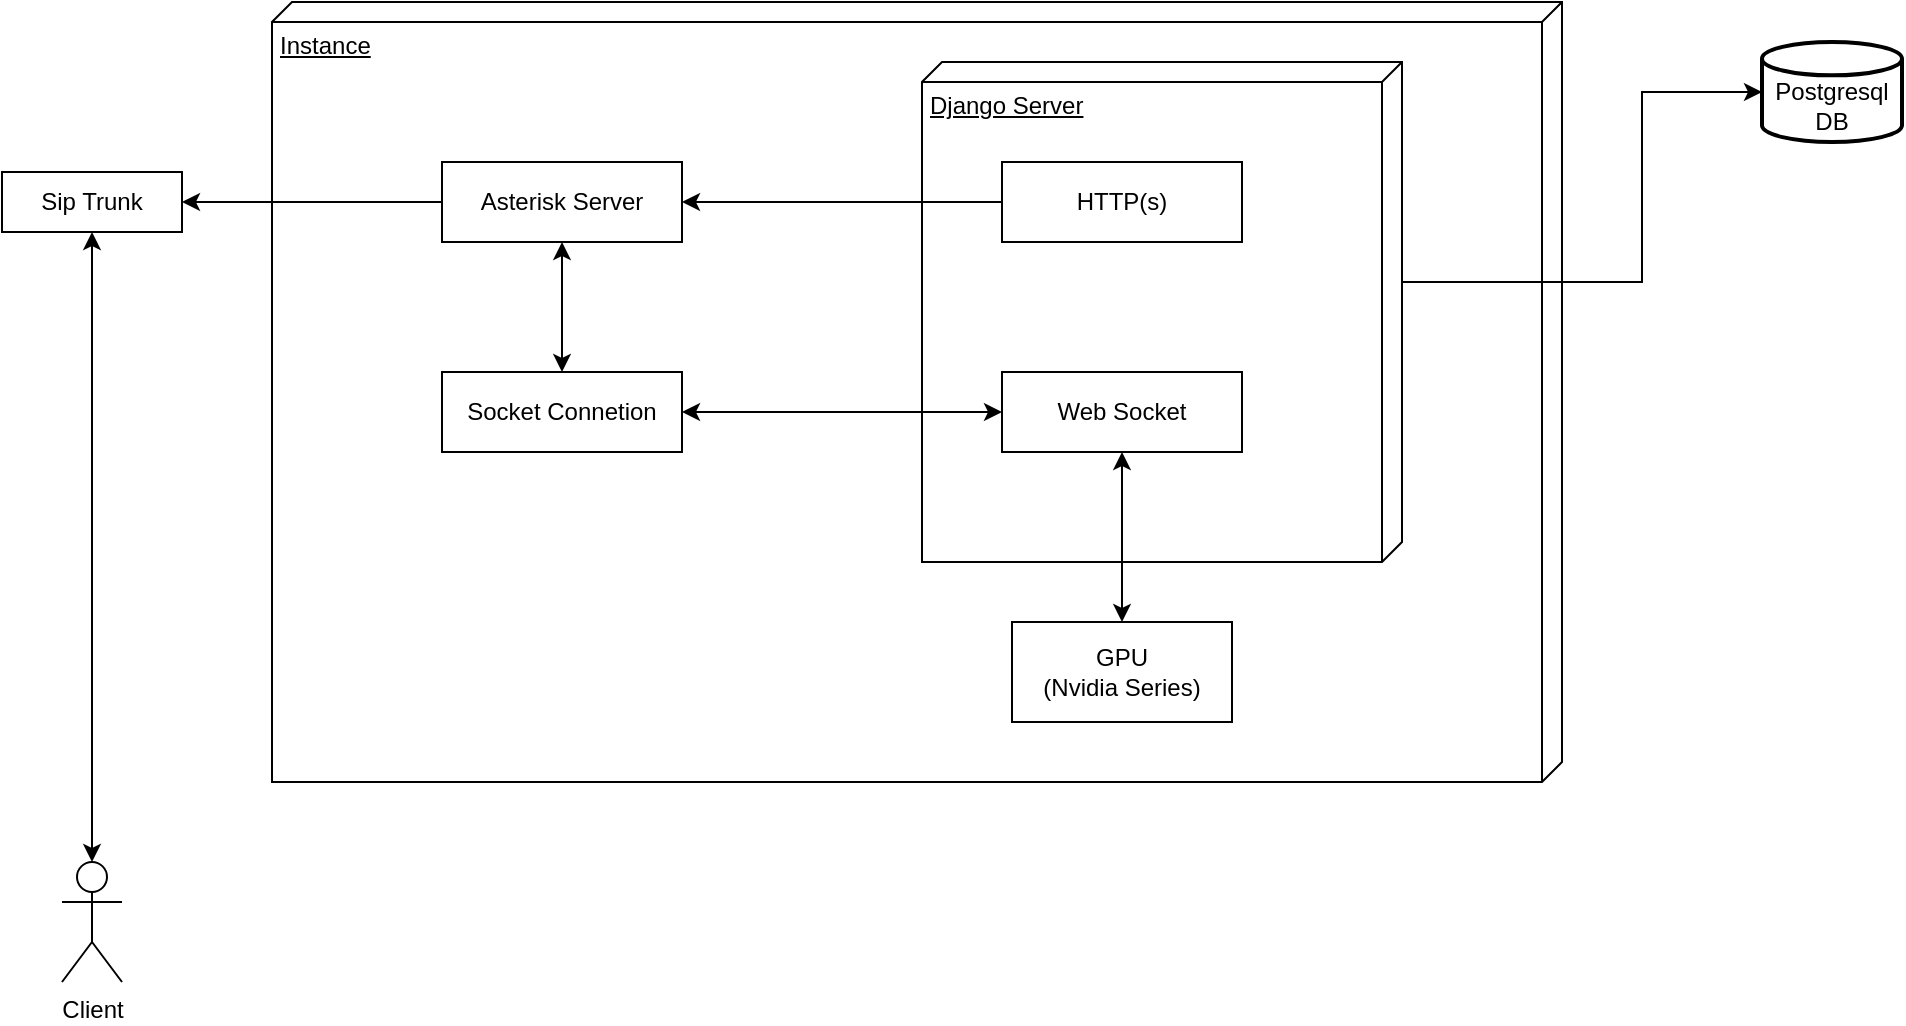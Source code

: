 <mxfile version="21.3.4" type="github">
  <diagram id="kgpKYQtTHZ0yAKxKKP6v" name="Page-1">
    <mxGraphModel dx="1120" dy="622" grid="1" gridSize="10" guides="1" tooltips="1" connect="1" arrows="1" fold="1" page="1" pageScale="1" pageWidth="850" pageHeight="1100" math="0" shadow="0">
      <root>
        <mxCell id="0" />
        <mxCell id="1" parent="0" />
        <mxCell id="aAMT6ewFGgkj2NSnzW5G-6" value="Instance" style="verticalAlign=top;align=left;spacingTop=8;spacingLeft=2;spacingRight=12;shape=cube;size=10;direction=south;fontStyle=4;html=1;whiteSpace=wrap;" vertex="1" parent="1">
          <mxGeometry x="175" y="100" width="645" height="390" as="geometry" />
        </mxCell>
        <mxCell id="aAMT6ewFGgkj2NSnzW5G-1" value="&lt;br&gt;Postgresql&lt;br&gt;DB" style="strokeWidth=2;html=1;shape=mxgraph.flowchart.database;whiteSpace=wrap;" vertex="1" parent="1">
          <mxGeometry x="920" y="120" width="70" height="50" as="geometry" />
        </mxCell>
        <mxCell id="aAMT6ewFGgkj2NSnzW5G-3" value="Socket Connetion" style="html=1;whiteSpace=wrap;" vertex="1" parent="1">
          <mxGeometry x="260" y="285" width="120" height="40" as="geometry" />
        </mxCell>
        <mxCell id="aAMT6ewFGgkj2NSnzW5G-17" style="edgeStyle=orthogonalEdgeStyle;rounded=0;orthogonalLoop=1;jettySize=auto;html=1;exitX=0;exitY=0.5;exitDx=0;exitDy=0;entryX=1;entryY=0.5;entryDx=0;entryDy=0;" edge="1" parent="1" source="aAMT6ewFGgkj2NSnzW5G-5" target="aAMT6ewFGgkj2NSnzW5G-16">
          <mxGeometry relative="1" as="geometry" />
        </mxCell>
        <mxCell id="aAMT6ewFGgkj2NSnzW5G-26" value="Django Server" style="verticalAlign=top;align=left;spacingTop=8;spacingLeft=2;spacingRight=12;shape=cube;size=10;direction=south;fontStyle=4;html=1;whiteSpace=wrap;" vertex="1" parent="1">
          <mxGeometry x="500" y="130" width="240" height="250" as="geometry" />
        </mxCell>
        <mxCell id="aAMT6ewFGgkj2NSnzW5G-4" value="HTTP(s)" style="html=1;whiteSpace=wrap;" vertex="1" parent="1">
          <mxGeometry x="540" y="180" width="120" height="40" as="geometry" />
        </mxCell>
        <mxCell id="aAMT6ewFGgkj2NSnzW5G-5" value="Asterisk Server" style="html=1;whiteSpace=wrap;" vertex="1" parent="1">
          <mxGeometry x="260" y="180" width="120" height="40" as="geometry" />
        </mxCell>
        <mxCell id="aAMT6ewFGgkj2NSnzW5G-14" value="Client" style="shape=umlActor;verticalLabelPosition=bottom;verticalAlign=top;html=1;outlineConnect=0;" vertex="1" parent="1">
          <mxGeometry x="70" y="530" width="30" height="60" as="geometry" />
        </mxCell>
        <mxCell id="aAMT6ewFGgkj2NSnzW5G-15" value="" style="endArrow=classic;html=1;rounded=0;exitX=0;exitY=0.5;exitDx=0;exitDy=0;entryX=1;entryY=0.5;entryDx=0;entryDy=0;" edge="1" parent="1" source="aAMT6ewFGgkj2NSnzW5G-4" target="aAMT6ewFGgkj2NSnzW5G-5">
          <mxGeometry width="50" height="50" relative="1" as="geometry">
            <mxPoint x="450" y="250" as="sourcePoint" />
            <mxPoint x="500" y="200" as="targetPoint" />
          </mxGeometry>
        </mxCell>
        <mxCell id="aAMT6ewFGgkj2NSnzW5G-16" value="Sip Trunk" style="rounded=0;whiteSpace=wrap;html=1;" vertex="1" parent="1">
          <mxGeometry x="40" y="185" width="90" height="30" as="geometry" />
        </mxCell>
        <mxCell id="aAMT6ewFGgkj2NSnzW5G-20" value="" style="endArrow=classic;startArrow=classic;html=1;rounded=0;exitX=0.5;exitY=0;exitDx=0;exitDy=0;exitPerimeter=0;entryX=0.5;entryY=1;entryDx=0;entryDy=0;" edge="1" parent="1" source="aAMT6ewFGgkj2NSnzW5G-14" target="aAMT6ewFGgkj2NSnzW5G-16">
          <mxGeometry width="50" height="50" relative="1" as="geometry">
            <mxPoint x="310" y="250" as="sourcePoint" />
            <mxPoint x="360" y="200" as="targetPoint" />
          </mxGeometry>
        </mxCell>
        <mxCell id="aAMT6ewFGgkj2NSnzW5G-13" style="edgeStyle=orthogonalEdgeStyle;rounded=0;orthogonalLoop=1;jettySize=auto;html=1;exitX=0;exitY=0;exitDx=120;exitDy=0;exitPerimeter=0;" edge="1" parent="1" source="aAMT6ewFGgkj2NSnzW5G-26" target="aAMT6ewFGgkj2NSnzW5G-1">
          <mxGeometry relative="1" as="geometry">
            <Array as="points">
              <mxPoint x="740" y="240" />
              <mxPoint x="860" y="240" />
              <mxPoint x="860" y="145" />
            </Array>
          </mxGeometry>
        </mxCell>
        <mxCell id="aAMT6ewFGgkj2NSnzW5G-27" value="Web Socket" style="html=1;whiteSpace=wrap;" vertex="1" parent="1">
          <mxGeometry x="540" y="285" width="120" height="40" as="geometry" />
        </mxCell>
        <mxCell id="aAMT6ewFGgkj2NSnzW5G-29" value="GPU&lt;br&gt;(Nvidia Series)" style="html=1;whiteSpace=wrap;" vertex="1" parent="1">
          <mxGeometry x="545" y="410" width="110" height="50" as="geometry" />
        </mxCell>
        <mxCell id="aAMT6ewFGgkj2NSnzW5G-30" value="" style="endArrow=classic;startArrow=classic;html=1;rounded=0;exitX=0.5;exitY=0;exitDx=0;exitDy=0;entryX=0.5;entryY=1;entryDx=0;entryDy=0;" edge="1" parent="1" source="aAMT6ewFGgkj2NSnzW5G-29" target="aAMT6ewFGgkj2NSnzW5G-27">
          <mxGeometry width="50" height="50" relative="1" as="geometry">
            <mxPoint x="450" y="340" as="sourcePoint" />
            <mxPoint x="500" y="290" as="targetPoint" />
          </mxGeometry>
        </mxCell>
        <mxCell id="aAMT6ewFGgkj2NSnzW5G-31" value="" style="endArrow=classic;startArrow=classic;html=1;rounded=0;entryX=0;entryY=0.5;entryDx=0;entryDy=0;exitX=1;exitY=0.5;exitDx=0;exitDy=0;" edge="1" parent="1" source="aAMT6ewFGgkj2NSnzW5G-3" target="aAMT6ewFGgkj2NSnzW5G-27">
          <mxGeometry width="50" height="50" relative="1" as="geometry">
            <mxPoint x="630" y="440" as="sourcePoint" />
            <mxPoint x="630" y="340" as="targetPoint" />
          </mxGeometry>
        </mxCell>
        <mxCell id="aAMT6ewFGgkj2NSnzW5G-32" value="" style="endArrow=classic;startArrow=classic;html=1;rounded=0;exitX=0.5;exitY=0;exitDx=0;exitDy=0;entryX=0.5;entryY=1;entryDx=0;entryDy=0;" edge="1" parent="1" source="aAMT6ewFGgkj2NSnzW5G-3" target="aAMT6ewFGgkj2NSnzW5G-5">
          <mxGeometry width="50" height="50" relative="1" as="geometry">
            <mxPoint x="640" y="450" as="sourcePoint" />
            <mxPoint x="640" y="350" as="targetPoint" />
          </mxGeometry>
        </mxCell>
      </root>
    </mxGraphModel>
  </diagram>
</mxfile>
